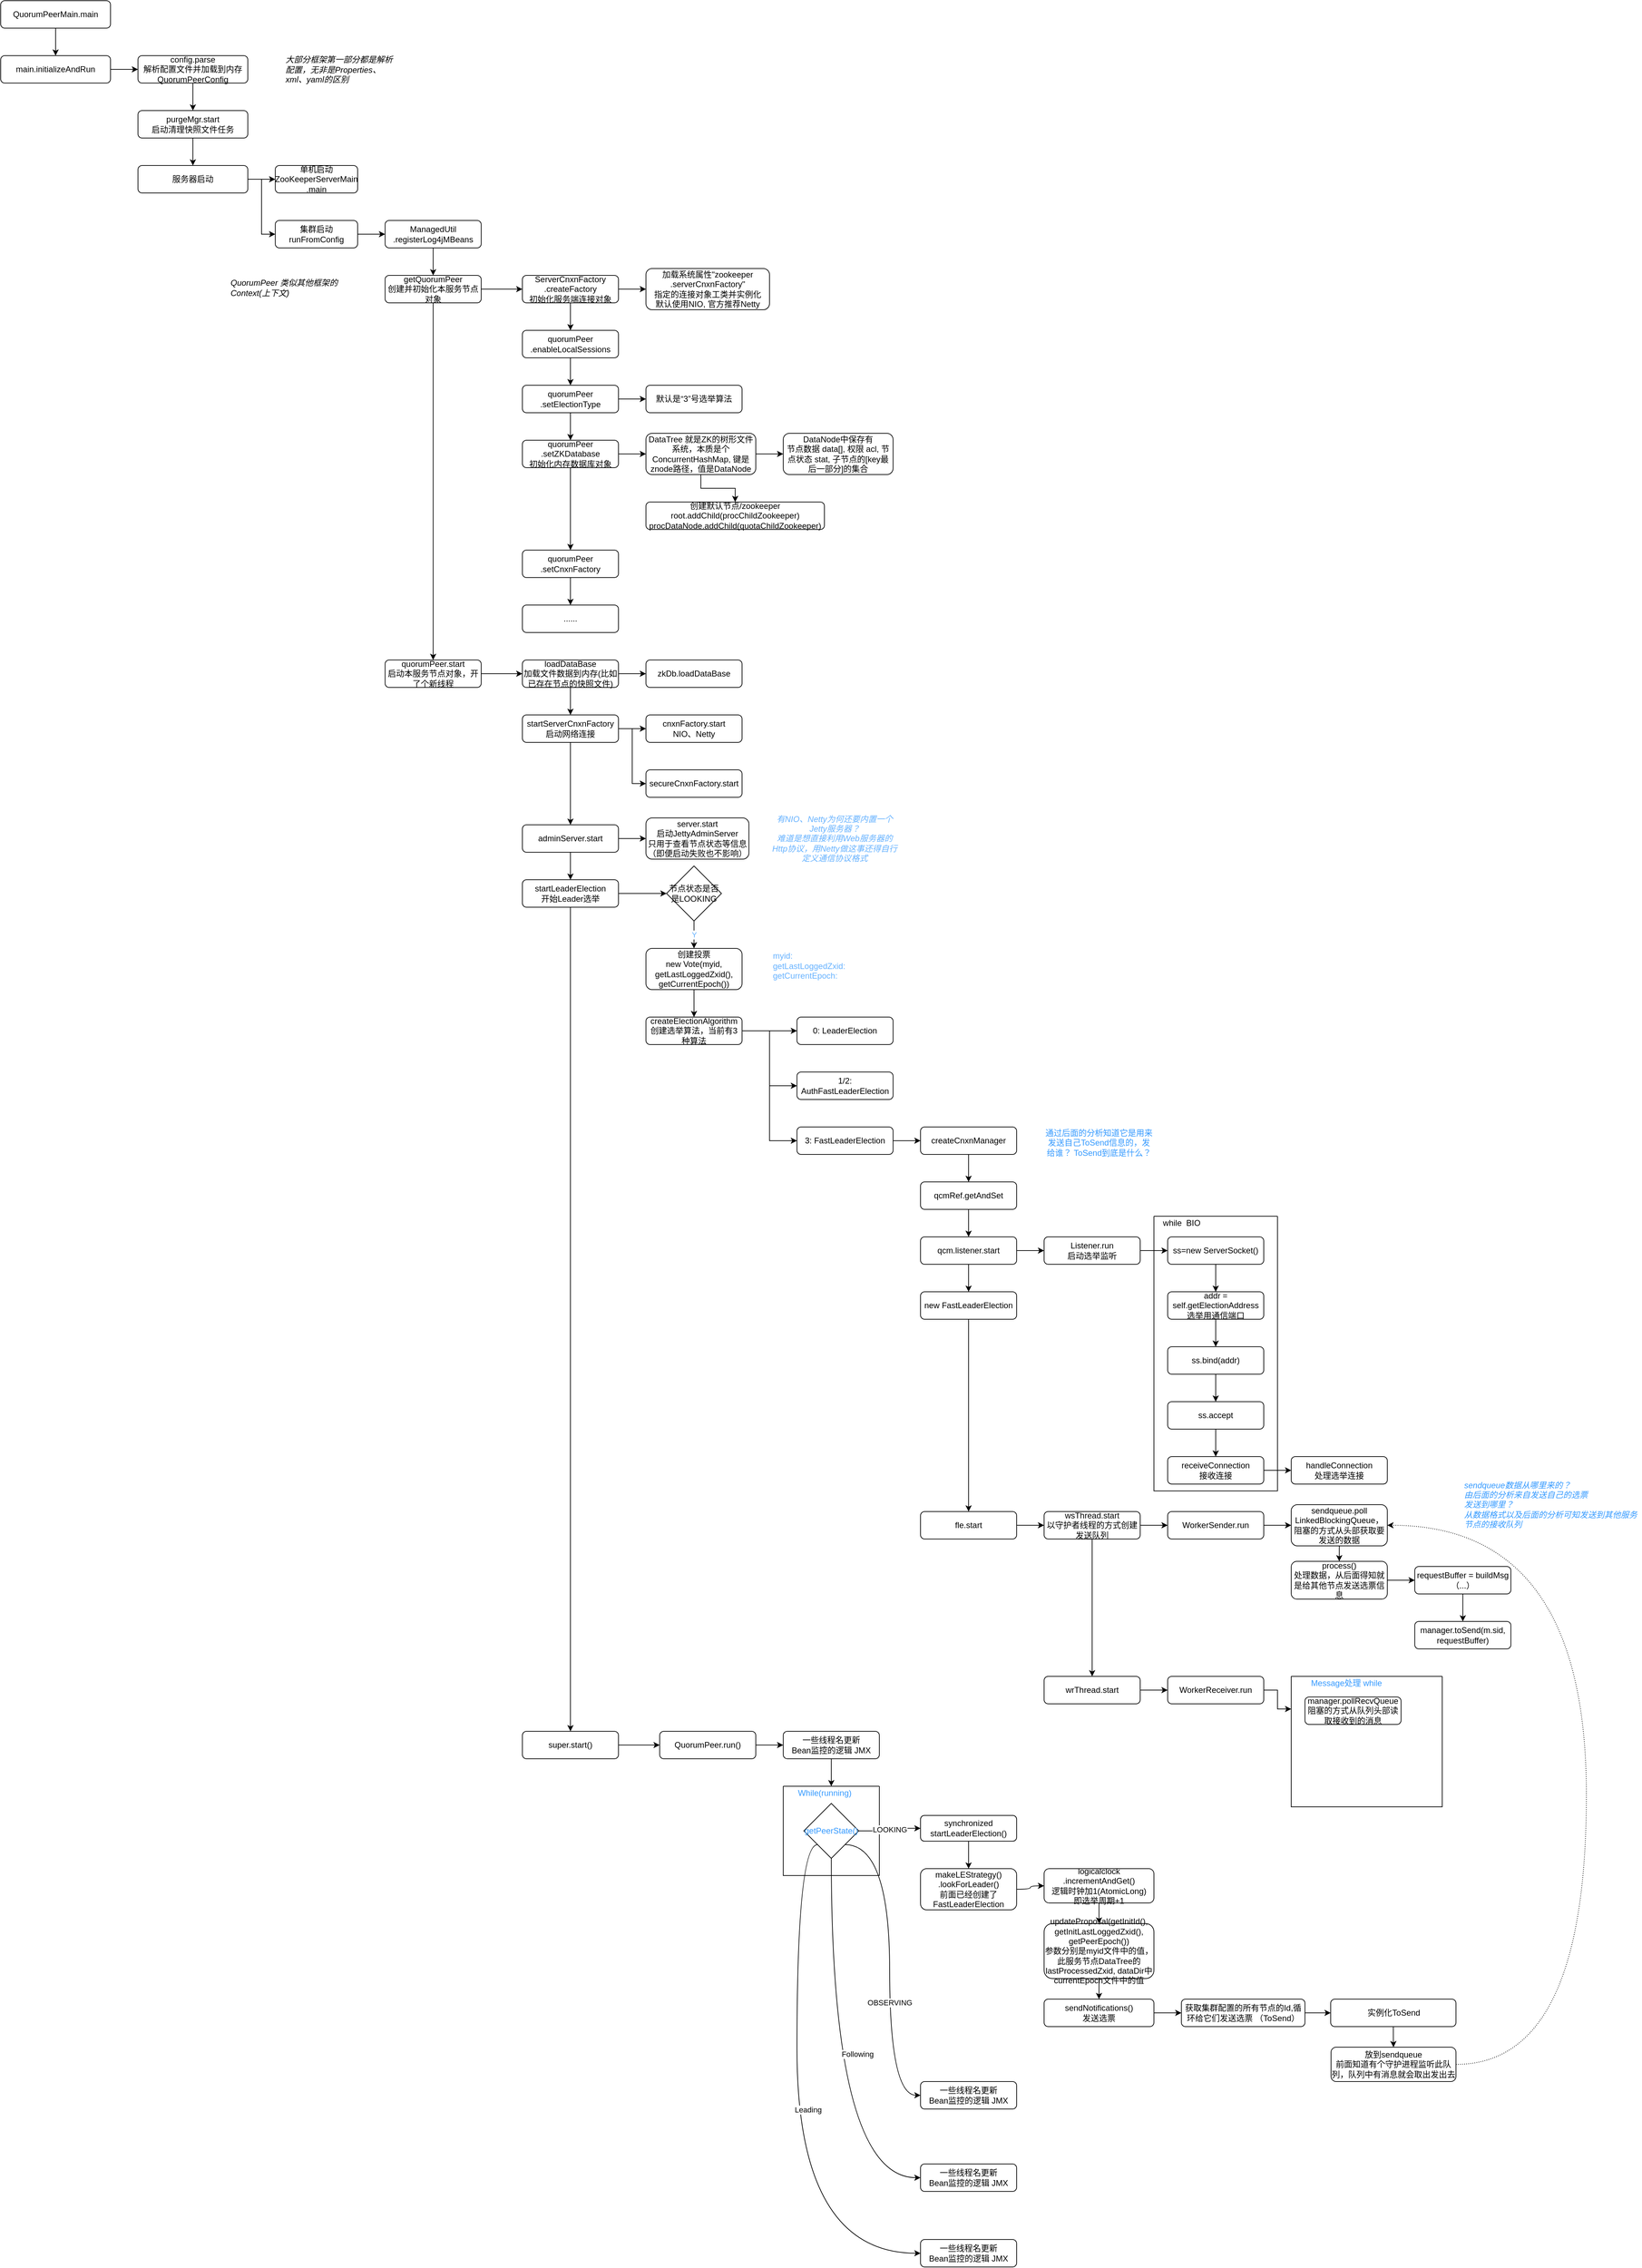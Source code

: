 <mxfile version="16.1.2" type="device"><diagram id="C5RBs43oDa-KdzZeNtuy" name="Page-1"><mxGraphModel dx="1338" dy="689" grid="1" gridSize="10" guides="1" tooltips="1" connect="1" arrows="1" fold="1" page="1" pageScale="1" pageWidth="827" pageHeight="1169" math="0" shadow="0"><root><mxCell id="WIyWlLk6GJQsqaUBKTNV-0"/><mxCell id="WIyWlLk6GJQsqaUBKTNV-1" parent="WIyWlLk6GJQsqaUBKTNV-0"/><mxCell id="BSU3bAykPnW8E_aXt9Vp-1" value="" style="edgeStyle=orthogonalEdgeStyle;rounded=0;orthogonalLoop=1;jettySize=auto;html=1;" parent="WIyWlLk6GJQsqaUBKTNV-1" source="WIyWlLk6GJQsqaUBKTNV-3" target="BSU3bAykPnW8E_aXt9Vp-0" edge="1"><mxGeometry relative="1" as="geometry"/></mxCell><mxCell id="WIyWlLk6GJQsqaUBKTNV-3" value="QuorumPeerMain.main" style="rounded=1;whiteSpace=wrap;html=1;fontSize=12;glass=0;strokeWidth=1;shadow=0;" parent="WIyWlLk6GJQsqaUBKTNV-1" vertex="1"><mxGeometry x="40" y="40" width="160" height="40" as="geometry"/></mxCell><mxCell id="BSU3bAykPnW8E_aXt9Vp-3" value="" style="edgeStyle=orthogonalEdgeStyle;rounded=0;orthogonalLoop=1;jettySize=auto;html=1;" parent="WIyWlLk6GJQsqaUBKTNV-1" source="BSU3bAykPnW8E_aXt9Vp-0" target="BSU3bAykPnW8E_aXt9Vp-2" edge="1"><mxGeometry relative="1" as="geometry"/></mxCell><mxCell id="BSU3bAykPnW8E_aXt9Vp-0" value="main.initializeAndRun" style="rounded=1;whiteSpace=wrap;html=1;fontSize=12;glass=0;strokeWidth=1;shadow=0;" parent="WIyWlLk6GJQsqaUBKTNV-1" vertex="1"><mxGeometry x="40" y="120" width="160" height="40" as="geometry"/></mxCell><mxCell id="BSU3bAykPnW8E_aXt9Vp-10" value="" style="edgeStyle=orthogonalEdgeStyle;rounded=0;orthogonalLoop=1;jettySize=auto;html=1;" parent="WIyWlLk6GJQsqaUBKTNV-1" source="BSU3bAykPnW8E_aXt9Vp-2" target="BSU3bAykPnW8E_aXt9Vp-9" edge="1"><mxGeometry relative="1" as="geometry"/></mxCell><mxCell id="BSU3bAykPnW8E_aXt9Vp-2" value="config.parse&lt;br&gt;解析配置文件并加载到内存&lt;br&gt;QuorumPeerConfig" style="rounded=1;whiteSpace=wrap;html=1;fontSize=12;glass=0;strokeWidth=1;shadow=0;" parent="WIyWlLk6GJQsqaUBKTNV-1" vertex="1"><mxGeometry x="240" y="120" width="160" height="40" as="geometry"/></mxCell><mxCell id="BSU3bAykPnW8E_aXt9Vp-5" value="&lt;i&gt;&lt;br&gt;大部分框架第一部分都是解析配置，无非是Properties、xml、yaml的区别&lt;/i&gt;" style="text;html=1;strokeColor=none;fillColor=none;spacing=5;spacingTop=-20;whiteSpace=wrap;overflow=hidden;rounded=0;" parent="WIyWlLk6GJQsqaUBKTNV-1" vertex="1"><mxGeometry x="450" y="115" width="171" height="50" as="geometry"/></mxCell><mxCell id="BSU3bAykPnW8E_aXt9Vp-12" value="" style="edgeStyle=orthogonalEdgeStyle;rounded=0;orthogonalLoop=1;jettySize=auto;html=1;" parent="WIyWlLk6GJQsqaUBKTNV-1" source="BSU3bAykPnW8E_aXt9Vp-9" target="BSU3bAykPnW8E_aXt9Vp-11" edge="1"><mxGeometry relative="1" as="geometry"/></mxCell><mxCell id="BSU3bAykPnW8E_aXt9Vp-9" value="purgeMgr.start&lt;br&gt;启动清理快照文件任务" style="rounded=1;whiteSpace=wrap;html=1;fontSize=12;glass=0;strokeWidth=1;shadow=0;" parent="WIyWlLk6GJQsqaUBKTNV-1" vertex="1"><mxGeometry x="240" y="200" width="160" height="40" as="geometry"/></mxCell><mxCell id="BSU3bAykPnW8E_aXt9Vp-16" style="edgeStyle=orthogonalEdgeStyle;rounded=0;orthogonalLoop=1;jettySize=auto;html=1;exitX=1;exitY=0.5;exitDx=0;exitDy=0;entryX=0;entryY=0.5;entryDx=0;entryDy=0;" parent="WIyWlLk6GJQsqaUBKTNV-1" source="BSU3bAykPnW8E_aXt9Vp-11" target="BSU3bAykPnW8E_aXt9Vp-15" edge="1"><mxGeometry relative="1" as="geometry"/></mxCell><mxCell id="BSU3bAykPnW8E_aXt9Vp-17" style="edgeStyle=orthogonalEdgeStyle;rounded=0;orthogonalLoop=1;jettySize=auto;html=1;exitX=1;exitY=0.5;exitDx=0;exitDy=0;entryX=0;entryY=0.5;entryDx=0;entryDy=0;" parent="WIyWlLk6GJQsqaUBKTNV-1" source="BSU3bAykPnW8E_aXt9Vp-11" target="BSU3bAykPnW8E_aXt9Vp-13" edge="1"><mxGeometry relative="1" as="geometry"/></mxCell><mxCell id="BSU3bAykPnW8E_aXt9Vp-11" value="服务器启动" style="rounded=1;whiteSpace=wrap;html=1;fontSize=12;glass=0;strokeWidth=1;shadow=0;" parent="WIyWlLk6GJQsqaUBKTNV-1" vertex="1"><mxGeometry x="240" y="280" width="160" height="40" as="geometry"/></mxCell><mxCell id="BSU3bAykPnW8E_aXt9Vp-19" value="" style="edgeStyle=orthogonalEdgeStyle;rounded=0;orthogonalLoop=1;jettySize=auto;html=1;" parent="WIyWlLk6GJQsqaUBKTNV-1" source="BSU3bAykPnW8E_aXt9Vp-13" target="BSU3bAykPnW8E_aXt9Vp-18" edge="1"><mxGeometry relative="1" as="geometry"/></mxCell><mxCell id="BSU3bAykPnW8E_aXt9Vp-13" value="集群启动&lt;br&gt;runFromConfig" style="rounded=1;whiteSpace=wrap;html=1;fontSize=12;glass=0;strokeWidth=1;shadow=0;" parent="WIyWlLk6GJQsqaUBKTNV-1" vertex="1"><mxGeometry x="440" y="360" width="120" height="40" as="geometry"/></mxCell><mxCell id="BSU3bAykPnW8E_aXt9Vp-15" value="单机启动&lt;br&gt;ZooKeeperServerMain&lt;br&gt;.main" style="rounded=1;whiteSpace=wrap;html=1;fontSize=12;glass=0;strokeWidth=1;shadow=0;" parent="WIyWlLk6GJQsqaUBKTNV-1" vertex="1"><mxGeometry x="440" y="280" width="120" height="40" as="geometry"/></mxCell><mxCell id="BSU3bAykPnW8E_aXt9Vp-28" value="" style="edgeStyle=orthogonalEdgeStyle;rounded=0;orthogonalLoop=1;jettySize=auto;html=1;" parent="WIyWlLk6GJQsqaUBKTNV-1" source="BSU3bAykPnW8E_aXt9Vp-18" target="BSU3bAykPnW8E_aXt9Vp-27" edge="1"><mxGeometry relative="1" as="geometry"/></mxCell><mxCell id="BSU3bAykPnW8E_aXt9Vp-18" value="&lt;div&gt;ManagedUtil&lt;/div&gt;&lt;div&gt;.registerLog4jMBeans&lt;/div&gt;" style="rounded=1;whiteSpace=wrap;html=1;fontSize=12;glass=0;strokeWidth=1;shadow=0;" parent="WIyWlLk6GJQsqaUBKTNV-1" vertex="1"><mxGeometry x="600" y="360" width="140" height="40" as="geometry"/></mxCell><mxCell id="BSU3bAykPnW8E_aXt9Vp-23" value="" style="edgeStyle=orthogonalEdgeStyle;rounded=0;orthogonalLoop=1;jettySize=auto;html=1;" parent="WIyWlLk6GJQsqaUBKTNV-1" source="BSU3bAykPnW8E_aXt9Vp-20" target="BSU3bAykPnW8E_aXt9Vp-22" edge="1"><mxGeometry relative="1" as="geometry"/></mxCell><mxCell id="BSU3bAykPnW8E_aXt9Vp-37" value="" style="edgeStyle=orthogonalEdgeStyle;rounded=0;orthogonalLoop=1;jettySize=auto;html=1;" parent="WIyWlLk6GJQsqaUBKTNV-1" source="BSU3bAykPnW8E_aXt9Vp-20" target="BSU3bAykPnW8E_aXt9Vp-36" edge="1"><mxGeometry relative="1" as="geometry"/></mxCell><mxCell id="BSU3bAykPnW8E_aXt9Vp-20" value="ServerCnxnFactory&lt;br&gt;.createFactory&lt;br&gt;初始化服务端连接对象" style="rounded=1;whiteSpace=wrap;html=1;fontSize=12;glass=0;strokeWidth=1;shadow=0;" parent="WIyWlLk6GJQsqaUBKTNV-1" vertex="1"><mxGeometry x="800" y="440" width="140" height="40" as="geometry"/></mxCell><mxCell id="BSU3bAykPnW8E_aXt9Vp-22" value="加载系统属性&quot;zookeeper&lt;br&gt;.serverCnxnFactory&quot;&lt;br&gt;指定的连接对象工类并实例化&lt;br&gt;默认使用NIO, 官方推荐Netty" style="rounded=1;whiteSpace=wrap;html=1;fontSize=12;glass=0;strokeWidth=1;shadow=0;" parent="WIyWlLk6GJQsqaUBKTNV-1" vertex="1"><mxGeometry x="980" y="430" width="180" height="60" as="geometry"/></mxCell><mxCell id="BSU3bAykPnW8E_aXt9Vp-30" value="" style="edgeStyle=orthogonalEdgeStyle;rounded=0;orthogonalLoop=1;jettySize=auto;html=1;" parent="WIyWlLk6GJQsqaUBKTNV-1" source="BSU3bAykPnW8E_aXt9Vp-27" target="BSU3bAykPnW8E_aXt9Vp-29" edge="1"><mxGeometry relative="1" as="geometry"/></mxCell><mxCell id="BSU3bAykPnW8E_aXt9Vp-31" style="edgeStyle=orthogonalEdgeStyle;rounded=0;orthogonalLoop=1;jettySize=auto;html=1;exitX=1;exitY=0.5;exitDx=0;exitDy=0;entryX=0;entryY=0.5;entryDx=0;entryDy=0;" parent="WIyWlLk6GJQsqaUBKTNV-1" source="BSU3bAykPnW8E_aXt9Vp-27" target="BSU3bAykPnW8E_aXt9Vp-20" edge="1"><mxGeometry relative="1" as="geometry"/></mxCell><mxCell id="BSU3bAykPnW8E_aXt9Vp-27" value="&lt;div&gt;getQuorumPeer&lt;br&gt;创建并初始化本服务节点对象&lt;/div&gt;" style="rounded=1;whiteSpace=wrap;html=1;fontSize=12;glass=0;strokeWidth=1;shadow=0;" parent="WIyWlLk6GJQsqaUBKTNV-1" vertex="1"><mxGeometry x="600" y="440" width="140" height="40" as="geometry"/></mxCell><mxCell id="BSU3bAykPnW8E_aXt9Vp-56" value="" style="edgeStyle=orthogonalEdgeStyle;rounded=0;orthogonalLoop=1;jettySize=auto;html=1;" parent="WIyWlLk6GJQsqaUBKTNV-1" source="BSU3bAykPnW8E_aXt9Vp-29" target="BSU3bAykPnW8E_aXt9Vp-55" edge="1"><mxGeometry relative="1" as="geometry"/></mxCell><mxCell id="BSU3bAykPnW8E_aXt9Vp-29" value="&lt;div&gt;quorumPeer.start&lt;br&gt;启动本服务节点对象，开了个新线程&lt;/div&gt;" style="rounded=1;whiteSpace=wrap;html=1;fontSize=12;glass=0;strokeWidth=1;shadow=0;" parent="WIyWlLk6GJQsqaUBKTNV-1" vertex="1"><mxGeometry x="600" y="1000" width="140" height="40" as="geometry"/></mxCell><mxCell id="BSU3bAykPnW8E_aXt9Vp-39" value="" style="edgeStyle=orthogonalEdgeStyle;rounded=0;orthogonalLoop=1;jettySize=auto;html=1;" parent="WIyWlLk6GJQsqaUBKTNV-1" source="BSU3bAykPnW8E_aXt9Vp-36" target="BSU3bAykPnW8E_aXt9Vp-38" edge="1"><mxGeometry relative="1" as="geometry"/></mxCell><mxCell id="BSU3bAykPnW8E_aXt9Vp-36" value="quorumPeer&lt;br&gt;.enableLocalSessions" style="rounded=1;whiteSpace=wrap;html=1;fontSize=12;glass=0;strokeWidth=1;shadow=0;" parent="WIyWlLk6GJQsqaUBKTNV-1" vertex="1"><mxGeometry x="800" y="520" width="140" height="40" as="geometry"/></mxCell><mxCell id="BSU3bAykPnW8E_aXt9Vp-41" value="" style="edgeStyle=orthogonalEdgeStyle;rounded=0;orthogonalLoop=1;jettySize=auto;html=1;" parent="WIyWlLk6GJQsqaUBKTNV-1" source="BSU3bAykPnW8E_aXt9Vp-38" target="BSU3bAykPnW8E_aXt9Vp-40" edge="1"><mxGeometry relative="1" as="geometry"/></mxCell><mxCell id="BSU3bAykPnW8E_aXt9Vp-48" value="" style="edgeStyle=orthogonalEdgeStyle;rounded=0;orthogonalLoop=1;jettySize=auto;html=1;" parent="WIyWlLk6GJQsqaUBKTNV-1" source="BSU3bAykPnW8E_aXt9Vp-38" target="BSU3bAykPnW8E_aXt9Vp-47" edge="1"><mxGeometry relative="1" as="geometry"/></mxCell><mxCell id="BSU3bAykPnW8E_aXt9Vp-38" value="quorumPeer&lt;br&gt;.setElectionType" style="rounded=1;whiteSpace=wrap;html=1;fontSize=12;glass=0;strokeWidth=1;shadow=0;" parent="WIyWlLk6GJQsqaUBKTNV-1" vertex="1"><mxGeometry x="800" y="600" width="140" height="40" as="geometry"/></mxCell><mxCell id="BSU3bAykPnW8E_aXt9Vp-43" value="" style="edgeStyle=orthogonalEdgeStyle;rounded=0;orthogonalLoop=1;jettySize=auto;html=1;" parent="WIyWlLk6GJQsqaUBKTNV-1" source="BSU3bAykPnW8E_aXt9Vp-40" target="BSU3bAykPnW8E_aXt9Vp-42" edge="1"><mxGeometry relative="1" as="geometry"/></mxCell><mxCell id="BSU3bAykPnW8E_aXt9Vp-50" value="" style="edgeStyle=orthogonalEdgeStyle;rounded=0;orthogonalLoop=1;jettySize=auto;html=1;" parent="WIyWlLk6GJQsqaUBKTNV-1" source="BSU3bAykPnW8E_aXt9Vp-40" target="BSU3bAykPnW8E_aXt9Vp-49" edge="1"><mxGeometry relative="1" as="geometry"/></mxCell><mxCell id="BSU3bAykPnW8E_aXt9Vp-40" value="quorumPeer&lt;br&gt;.setZKDatabase&lt;br&gt;初始化内存数据库对象" style="rounded=1;whiteSpace=wrap;html=1;fontSize=12;glass=0;strokeWidth=1;shadow=0;" parent="WIyWlLk6GJQsqaUBKTNV-1" vertex="1"><mxGeometry x="800" y="680" width="140" height="40" as="geometry"/></mxCell><mxCell id="BSU3bAykPnW8E_aXt9Vp-45" value="" style="edgeStyle=orthogonalEdgeStyle;rounded=0;orthogonalLoop=1;jettySize=auto;html=1;" parent="WIyWlLk6GJQsqaUBKTNV-1" source="BSU3bAykPnW8E_aXt9Vp-42" target="BSU3bAykPnW8E_aXt9Vp-44" edge="1"><mxGeometry relative="1" as="geometry"/></mxCell><mxCell id="BSU3bAykPnW8E_aXt9Vp-42" value="quorumPeer&lt;br&gt;.setCnxnFactory" style="rounded=1;whiteSpace=wrap;html=1;fontSize=12;glass=0;strokeWidth=1;shadow=0;" parent="WIyWlLk6GJQsqaUBKTNV-1" vertex="1"><mxGeometry x="800" y="840" width="140" height="40" as="geometry"/></mxCell><mxCell id="BSU3bAykPnW8E_aXt9Vp-44" value="......" style="rounded=1;whiteSpace=wrap;html=1;fontSize=12;glass=0;strokeWidth=1;shadow=0;" parent="WIyWlLk6GJQsqaUBKTNV-1" vertex="1"><mxGeometry x="800" y="920" width="140" height="40" as="geometry"/></mxCell><mxCell id="BSU3bAykPnW8E_aXt9Vp-46" value="&lt;br&gt;QuorumPeer 类似其他框架的Context(上下文)" style="text;html=1;strokeColor=none;fillColor=none;spacing=5;spacingTop=-20;whiteSpace=wrap;overflow=hidden;rounded=0;fontStyle=2" parent="WIyWlLk6GJQsqaUBKTNV-1" vertex="1"><mxGeometry x="370" y="440" width="190" height="40" as="geometry"/></mxCell><mxCell id="BSU3bAykPnW8E_aXt9Vp-47" value="默认是“3”号选举算法" style="rounded=1;whiteSpace=wrap;html=1;fontSize=12;glass=0;strokeWidth=1;shadow=0;" parent="WIyWlLk6GJQsqaUBKTNV-1" vertex="1"><mxGeometry x="980" y="600" width="140" height="40" as="geometry"/></mxCell><mxCell id="BSU3bAykPnW8E_aXt9Vp-52" value="" style="edgeStyle=orthogonalEdgeStyle;rounded=0;orthogonalLoop=1;jettySize=auto;html=1;" parent="WIyWlLk6GJQsqaUBKTNV-1" source="BSU3bAykPnW8E_aXt9Vp-49" target="BSU3bAykPnW8E_aXt9Vp-51" edge="1"><mxGeometry relative="1" as="geometry"/></mxCell><mxCell id="BSU3bAykPnW8E_aXt9Vp-54" value="" style="edgeStyle=orthogonalEdgeStyle;rounded=0;orthogonalLoop=1;jettySize=auto;html=1;" parent="WIyWlLk6GJQsqaUBKTNV-1" source="BSU3bAykPnW8E_aXt9Vp-49" target="BSU3bAykPnW8E_aXt9Vp-53" edge="1"><mxGeometry relative="1" as="geometry"/></mxCell><mxCell id="BSU3bAykPnW8E_aXt9Vp-49" value="DataTree 就是ZK的树形文件系统，本质是个ConcurrentHashMap, 键是znode路径，值是DataNode" style="rounded=1;whiteSpace=wrap;html=1;fontSize=12;glass=0;strokeWidth=1;shadow=0;" parent="WIyWlLk6GJQsqaUBKTNV-1" vertex="1"><mxGeometry x="980" y="670" width="160" height="60" as="geometry"/></mxCell><mxCell id="BSU3bAykPnW8E_aXt9Vp-51" value="DataNode中保存有&lt;br&gt;节点数据 data[], 权限 acl, 节点状态 stat, 子节点的[key最后一部分]的集合" style="rounded=1;whiteSpace=wrap;html=1;fontSize=12;glass=0;strokeWidth=1;shadow=0;" parent="WIyWlLk6GJQsqaUBKTNV-1" vertex="1"><mxGeometry x="1180" y="670" width="160" height="60" as="geometry"/></mxCell><mxCell id="BSU3bAykPnW8E_aXt9Vp-53" value="创建默认节点/zookeeper&lt;br&gt;root.addChild(procChildZookeeper)&lt;br&gt;procDataNode.addChild(quotaChildZookeeper)" style="rounded=1;whiteSpace=wrap;html=1;fontSize=12;glass=0;strokeWidth=1;shadow=0;" parent="WIyWlLk6GJQsqaUBKTNV-1" vertex="1"><mxGeometry x="980" y="770" width="260" height="40" as="geometry"/></mxCell><mxCell id="YIWyQ19DhlUWftdmf9vn-1" value="" style="edgeStyle=orthogonalEdgeStyle;rounded=0;orthogonalLoop=1;jettySize=auto;html=1;" parent="WIyWlLk6GJQsqaUBKTNV-1" source="BSU3bAykPnW8E_aXt9Vp-55" target="YIWyQ19DhlUWftdmf9vn-0" edge="1"><mxGeometry relative="1" as="geometry"/></mxCell><mxCell id="YIWyQ19DhlUWftdmf9vn-3" value="" style="edgeStyle=orthogonalEdgeStyle;rounded=0;orthogonalLoop=1;jettySize=auto;html=1;" parent="WIyWlLk6GJQsqaUBKTNV-1" source="BSU3bAykPnW8E_aXt9Vp-55" target="YIWyQ19DhlUWftdmf9vn-2" edge="1"><mxGeometry relative="1" as="geometry"/></mxCell><mxCell id="BSU3bAykPnW8E_aXt9Vp-55" value="loadDataBase&lt;br&gt;加载文件数据到内存(比如已存在节点的快照文件)" style="rounded=1;whiteSpace=wrap;html=1;fontSize=12;glass=0;strokeWidth=1;shadow=0;" parent="WIyWlLk6GJQsqaUBKTNV-1" vertex="1"><mxGeometry x="800" y="1000" width="140" height="40" as="geometry"/></mxCell><mxCell id="YIWyQ19DhlUWftdmf9vn-0" value="zkDb.loadDataBase" style="rounded=1;whiteSpace=wrap;html=1;fontSize=12;glass=0;strokeWidth=1;shadow=0;" parent="WIyWlLk6GJQsqaUBKTNV-1" vertex="1"><mxGeometry x="980" y="1000" width="140" height="40" as="geometry"/></mxCell><mxCell id="YIWyQ19DhlUWftdmf9vn-5" value="" style="edgeStyle=orthogonalEdgeStyle;rounded=0;orthogonalLoop=1;jettySize=auto;html=1;" parent="WIyWlLk6GJQsqaUBKTNV-1" source="YIWyQ19DhlUWftdmf9vn-2" target="YIWyQ19DhlUWftdmf9vn-4" edge="1"><mxGeometry relative="1" as="geometry"/></mxCell><mxCell id="YIWyQ19DhlUWftdmf9vn-8" style="edgeStyle=orthogonalEdgeStyle;rounded=0;orthogonalLoop=1;jettySize=auto;html=1;exitX=1;exitY=0.5;exitDx=0;exitDy=0;entryX=0;entryY=0.5;entryDx=0;entryDy=0;" parent="WIyWlLk6GJQsqaUBKTNV-1" source="YIWyQ19DhlUWftdmf9vn-2" target="YIWyQ19DhlUWftdmf9vn-6" edge="1"><mxGeometry relative="1" as="geometry"/></mxCell><mxCell id="YIWyQ19DhlUWftdmf9vn-10" value="" style="edgeStyle=orthogonalEdgeStyle;rounded=0;orthogonalLoop=1;jettySize=auto;html=1;" parent="WIyWlLk6GJQsqaUBKTNV-1" source="YIWyQ19DhlUWftdmf9vn-2" target="YIWyQ19DhlUWftdmf9vn-9" edge="1"><mxGeometry relative="1" as="geometry"/></mxCell><mxCell id="YIWyQ19DhlUWftdmf9vn-2" value="startServerCnxnFactory&lt;br&gt;启动网络连接" style="rounded=1;whiteSpace=wrap;html=1;fontSize=12;glass=0;strokeWidth=1;shadow=0;" parent="WIyWlLk6GJQsqaUBKTNV-1" vertex="1"><mxGeometry x="800" y="1080" width="140" height="40" as="geometry"/></mxCell><mxCell id="YIWyQ19DhlUWftdmf9vn-4" value="cnxnFactory.start&lt;br&gt;NIO、Netty" style="rounded=1;whiteSpace=wrap;html=1;fontSize=12;glass=0;strokeWidth=1;shadow=0;" parent="WIyWlLk6GJQsqaUBKTNV-1" vertex="1"><mxGeometry x="980" y="1080" width="140" height="40" as="geometry"/></mxCell><mxCell id="YIWyQ19DhlUWftdmf9vn-6" value="secureCnxnFactory.start" style="rounded=1;whiteSpace=wrap;html=1;fontSize=12;glass=0;strokeWidth=1;shadow=0;" parent="WIyWlLk6GJQsqaUBKTNV-1" vertex="1"><mxGeometry x="980" y="1160" width="140" height="40" as="geometry"/></mxCell><mxCell id="YIWyQ19DhlUWftdmf9vn-12" value="" style="edgeStyle=orthogonalEdgeStyle;rounded=0;orthogonalLoop=1;jettySize=auto;html=1;" parent="WIyWlLk6GJQsqaUBKTNV-1" source="YIWyQ19DhlUWftdmf9vn-9" target="YIWyQ19DhlUWftdmf9vn-11" edge="1"><mxGeometry relative="1" as="geometry"/></mxCell><mxCell id="YIWyQ19DhlUWftdmf9vn-15" value="" style="edgeStyle=orthogonalEdgeStyle;rounded=0;orthogonalLoop=1;jettySize=auto;html=1;fontColor=#66B2FF;" parent="WIyWlLk6GJQsqaUBKTNV-1" source="YIWyQ19DhlUWftdmf9vn-9" target="YIWyQ19DhlUWftdmf9vn-14" edge="1"><mxGeometry relative="1" as="geometry"/></mxCell><mxCell id="YIWyQ19DhlUWftdmf9vn-9" value="adminServer.start" style="rounded=1;whiteSpace=wrap;html=1;fontSize=12;glass=0;strokeWidth=1;shadow=0;" parent="WIyWlLk6GJQsqaUBKTNV-1" vertex="1"><mxGeometry x="800" y="1240" width="140" height="40" as="geometry"/></mxCell><mxCell id="YIWyQ19DhlUWftdmf9vn-11" value="server.start&lt;br&gt;启动JettyAdminServer&lt;br&gt;只用于查看节点状态等信息（即便启动失败也不影响）" style="rounded=1;whiteSpace=wrap;html=1;fontSize=12;glass=0;strokeWidth=1;shadow=0;" parent="WIyWlLk6GJQsqaUBKTNV-1" vertex="1"><mxGeometry x="980" y="1230" width="150" height="60" as="geometry"/></mxCell><mxCell id="YIWyQ19DhlUWftdmf9vn-13" value="&lt;i&gt;有NIO、Netty为何还要内置一个Jetty服务器？&lt;br&gt;难道是想直接利用Web服务器的Http协议，用Netty做这事还得自行定义通信协议格式&lt;br&gt;&lt;/i&gt;" style="text;html=1;strokeColor=none;fillColor=none;align=center;verticalAlign=middle;whiteSpace=wrap;rounded=0;fontColor=#66B2FF;" parent="WIyWlLk6GJQsqaUBKTNV-1" vertex="1"><mxGeometry x="1160" y="1225" width="190" height="70" as="geometry"/></mxCell><mxCell id="YIWyQ19DhlUWftdmf9vn-17" value="" style="edgeStyle=orthogonalEdgeStyle;rounded=0;orthogonalLoop=1;jettySize=auto;html=1;fontColor=#66B2FF;" parent="WIyWlLk6GJQsqaUBKTNV-1" source="YIWyQ19DhlUWftdmf9vn-14" target="YIWyQ19DhlUWftdmf9vn-18" edge="1"><mxGeometry relative="1" as="geometry"><mxPoint x="980" y="1340" as="targetPoint"/></mxGeometry></mxCell><mxCell id="4jaQo0_5DHG05ctAzZ6u-70" value="" style="edgeStyle=orthogonalEdgeStyle;rounded=0;orthogonalLoop=1;jettySize=auto;html=1;fontColor=#3399FF;" parent="WIyWlLk6GJQsqaUBKTNV-1" source="YIWyQ19DhlUWftdmf9vn-14" target="4jaQo0_5DHG05ctAzZ6u-69" edge="1"><mxGeometry relative="1" as="geometry"/></mxCell><mxCell id="YIWyQ19DhlUWftdmf9vn-14" value="startLeaderElection&lt;br&gt;开始Leader选举" style="rounded=1;whiteSpace=wrap;html=1;fontSize=12;glass=0;strokeWidth=1;shadow=0;" parent="WIyWlLk6GJQsqaUBKTNV-1" vertex="1"><mxGeometry x="800" y="1320" width="140" height="40" as="geometry"/></mxCell><mxCell id="YIWyQ19DhlUWftdmf9vn-22" value="Y" style="edgeStyle=orthogonalEdgeStyle;rounded=0;orthogonalLoop=1;jettySize=auto;html=1;exitX=0.5;exitY=1;exitDx=0;exitDy=0;entryX=0.5;entryY=0;entryDx=0;entryDy=0;fontColor=#66B2FF;" parent="WIyWlLk6GJQsqaUBKTNV-1" source="YIWyQ19DhlUWftdmf9vn-18" target="YIWyQ19DhlUWftdmf9vn-21" edge="1"><mxGeometry relative="1" as="geometry"/></mxCell><mxCell id="YIWyQ19DhlUWftdmf9vn-18" value="&lt;span style=&quot;color: rgb(0 , 0 , 0)&quot;&gt;节点状态是否是LOOKING&lt;/span&gt;" style="rhombus;whiteSpace=wrap;html=1;fontColor=#66B2FF;" parent="WIyWlLk6GJQsqaUBKTNV-1" vertex="1"><mxGeometry x="1010" y="1300" width="80" height="80" as="geometry"/></mxCell><mxCell id="4jaQo0_5DHG05ctAzZ6u-1" value="" style="edgeStyle=orthogonalEdgeStyle;rounded=0;orthogonalLoop=1;jettySize=auto;html=1;" parent="WIyWlLk6GJQsqaUBKTNV-1" source="YIWyQ19DhlUWftdmf9vn-21" target="4jaQo0_5DHG05ctAzZ6u-0" edge="1"><mxGeometry relative="1" as="geometry"/></mxCell><mxCell id="YIWyQ19DhlUWftdmf9vn-21" value="创建投票&lt;br&gt;new Vote(myid, getLastLoggedZxid(), getCurrentEpoch())" style="rounded=1;whiteSpace=wrap;html=1;fontSize=12;glass=0;strokeWidth=1;shadow=0;" parent="WIyWlLk6GJQsqaUBKTNV-1" vertex="1"><mxGeometry x="980" y="1420" width="140" height="60" as="geometry"/></mxCell><mxCell id="YIWyQ19DhlUWftdmf9vn-23" value="&lt;br&gt;myid:&lt;br&gt;getLastLoggedZxid:&lt;br&gt;getCurrentEpoch:" style="text;html=1;strokeColor=none;fillColor=none;spacing=5;spacingTop=-20;whiteSpace=wrap;overflow=hidden;rounded=0;fontColor=#66B2FF;" parent="WIyWlLk6GJQsqaUBKTNV-1" vertex="1"><mxGeometry x="1160" y="1420" width="190" height="80" as="geometry"/></mxCell><mxCell id="4jaQo0_5DHG05ctAzZ6u-3" value="" style="edgeStyle=orthogonalEdgeStyle;rounded=0;orthogonalLoop=1;jettySize=auto;html=1;" parent="WIyWlLk6GJQsqaUBKTNV-1" source="4jaQo0_5DHG05ctAzZ6u-0" target="4jaQo0_5DHG05ctAzZ6u-2" edge="1"><mxGeometry relative="1" as="geometry"/></mxCell><mxCell id="4jaQo0_5DHG05ctAzZ6u-9" style="edgeStyle=orthogonalEdgeStyle;rounded=0;orthogonalLoop=1;jettySize=auto;html=1;exitX=1;exitY=0.5;exitDx=0;exitDy=0;entryX=0;entryY=0.5;entryDx=0;entryDy=0;" parent="WIyWlLk6GJQsqaUBKTNV-1" source="4jaQo0_5DHG05ctAzZ6u-0" target="4jaQo0_5DHG05ctAzZ6u-4" edge="1"><mxGeometry relative="1" as="geometry"/></mxCell><mxCell id="4jaQo0_5DHG05ctAzZ6u-10" style="edgeStyle=orthogonalEdgeStyle;rounded=0;orthogonalLoop=1;jettySize=auto;html=1;exitX=1;exitY=0.5;exitDx=0;exitDy=0;entryX=0;entryY=0.5;entryDx=0;entryDy=0;" parent="WIyWlLk6GJQsqaUBKTNV-1" source="4jaQo0_5DHG05ctAzZ6u-0" target="4jaQo0_5DHG05ctAzZ6u-6" edge="1"><mxGeometry relative="1" as="geometry"/></mxCell><mxCell id="4jaQo0_5DHG05ctAzZ6u-0" value="createElectionAlgorithm&lt;br&gt;创建选举算法，当前有3种算法" style="rounded=1;whiteSpace=wrap;html=1;fontSize=12;glass=0;strokeWidth=1;shadow=0;" parent="WIyWlLk6GJQsqaUBKTNV-1" vertex="1"><mxGeometry x="980" y="1520" width="140" height="40" as="geometry"/></mxCell><mxCell id="4jaQo0_5DHG05ctAzZ6u-2" value="0: LeaderElection" style="rounded=1;whiteSpace=wrap;html=1;fontSize=12;glass=0;strokeWidth=1;shadow=0;" parent="WIyWlLk6GJQsqaUBKTNV-1" vertex="1"><mxGeometry x="1200" y="1520" width="140" height="40" as="geometry"/></mxCell><mxCell id="4jaQo0_5DHG05ctAzZ6u-4" value="1/2: AuthFastLeaderElection" style="rounded=1;whiteSpace=wrap;html=1;fontSize=12;glass=0;strokeWidth=1;shadow=0;" parent="WIyWlLk6GJQsqaUBKTNV-1" vertex="1"><mxGeometry x="1200" y="1600" width="140" height="40" as="geometry"/></mxCell><mxCell id="4jaQo0_5DHG05ctAzZ6u-12" value="" style="edgeStyle=orthogonalEdgeStyle;rounded=0;orthogonalLoop=1;jettySize=auto;html=1;" parent="WIyWlLk6GJQsqaUBKTNV-1" source="4jaQo0_5DHG05ctAzZ6u-6" target="4jaQo0_5DHG05ctAzZ6u-11" edge="1"><mxGeometry relative="1" as="geometry"/></mxCell><mxCell id="4jaQo0_5DHG05ctAzZ6u-6" value="3: FastLeaderElection" style="rounded=1;whiteSpace=wrap;html=1;fontSize=12;glass=0;strokeWidth=1;shadow=0;" parent="WIyWlLk6GJQsqaUBKTNV-1" vertex="1"><mxGeometry x="1200" y="1680" width="140" height="40" as="geometry"/></mxCell><mxCell id="4jaQo0_5DHG05ctAzZ6u-14" value="" style="edgeStyle=orthogonalEdgeStyle;rounded=0;orthogonalLoop=1;jettySize=auto;html=1;" parent="WIyWlLk6GJQsqaUBKTNV-1" source="4jaQo0_5DHG05ctAzZ6u-11" target="4jaQo0_5DHG05ctAzZ6u-13" edge="1"><mxGeometry relative="1" as="geometry"/></mxCell><mxCell id="4jaQo0_5DHG05ctAzZ6u-11" value="createCnxnManager" style="rounded=1;whiteSpace=wrap;html=1;fontSize=12;glass=0;strokeWidth=1;shadow=0;" parent="WIyWlLk6GJQsqaUBKTNV-1" vertex="1"><mxGeometry x="1380" y="1680" width="140" height="40" as="geometry"/></mxCell><mxCell id="4jaQo0_5DHG05ctAzZ6u-16" value="" style="edgeStyle=orthogonalEdgeStyle;rounded=0;orthogonalLoop=1;jettySize=auto;html=1;" parent="WIyWlLk6GJQsqaUBKTNV-1" source="4jaQo0_5DHG05ctAzZ6u-13" target="4jaQo0_5DHG05ctAzZ6u-15" edge="1"><mxGeometry relative="1" as="geometry"/></mxCell><mxCell id="4jaQo0_5DHG05ctAzZ6u-13" value="qcmRef.getAndSet" style="rounded=1;whiteSpace=wrap;html=1;fontSize=12;glass=0;strokeWidth=1;shadow=0;" parent="WIyWlLk6GJQsqaUBKTNV-1" vertex="1"><mxGeometry x="1380" y="1760" width="140" height="40" as="geometry"/></mxCell><mxCell id="4jaQo0_5DHG05ctAzZ6u-18" value="" style="edgeStyle=orthogonalEdgeStyle;rounded=0;orthogonalLoop=1;jettySize=auto;html=1;" parent="WIyWlLk6GJQsqaUBKTNV-1" source="4jaQo0_5DHG05ctAzZ6u-15" target="4jaQo0_5DHG05ctAzZ6u-17" edge="1"><mxGeometry relative="1" as="geometry"/></mxCell><mxCell id="4jaQo0_5DHG05ctAzZ6u-28" value="" style="edgeStyle=orthogonalEdgeStyle;rounded=0;orthogonalLoop=1;jettySize=auto;html=1;" parent="WIyWlLk6GJQsqaUBKTNV-1" source="4jaQo0_5DHG05ctAzZ6u-15" target="4jaQo0_5DHG05ctAzZ6u-27" edge="1"><mxGeometry relative="1" as="geometry"/></mxCell><mxCell id="4jaQo0_5DHG05ctAzZ6u-15" value="qcm.listener.start" style="rounded=1;whiteSpace=wrap;html=1;fontSize=12;glass=0;strokeWidth=1;shadow=0;" parent="WIyWlLk6GJQsqaUBKTNV-1" vertex="1"><mxGeometry x="1380" y="1840" width="140" height="40" as="geometry"/></mxCell><mxCell id="4jaQo0_5DHG05ctAzZ6u-20" value="" style="edgeStyle=orthogonalEdgeStyle;rounded=0;orthogonalLoop=1;jettySize=auto;html=1;" parent="WIyWlLk6GJQsqaUBKTNV-1" source="4jaQo0_5DHG05ctAzZ6u-17" target="4jaQo0_5DHG05ctAzZ6u-19" edge="1"><mxGeometry relative="1" as="geometry"/></mxCell><mxCell id="4jaQo0_5DHG05ctAzZ6u-17" value="new FastLeaderElection" style="rounded=1;whiteSpace=wrap;html=1;fontSize=12;glass=0;strokeWidth=1;shadow=0;" parent="WIyWlLk6GJQsqaUBKTNV-1" vertex="1"><mxGeometry x="1380" y="1920" width="140" height="40" as="geometry"/></mxCell><mxCell id="4jaQo0_5DHG05ctAzZ6u-22" value="" style="edgeStyle=orthogonalEdgeStyle;rounded=0;orthogonalLoop=1;jettySize=auto;html=1;" parent="WIyWlLk6GJQsqaUBKTNV-1" source="4jaQo0_5DHG05ctAzZ6u-19" target="4jaQo0_5DHG05ctAzZ6u-21" edge="1"><mxGeometry relative="1" as="geometry"/></mxCell><mxCell id="4jaQo0_5DHG05ctAzZ6u-19" value="fle.start" style="rounded=1;whiteSpace=wrap;html=1;fontSize=12;glass=0;strokeWidth=1;shadow=0;" parent="WIyWlLk6GJQsqaUBKTNV-1" vertex="1"><mxGeometry x="1380" y="2240" width="140" height="40" as="geometry"/></mxCell><mxCell id="4jaQo0_5DHG05ctAzZ6u-24" value="" style="edgeStyle=orthogonalEdgeStyle;rounded=0;orthogonalLoop=1;jettySize=auto;html=1;" parent="WIyWlLk6GJQsqaUBKTNV-1" source="4jaQo0_5DHG05ctAzZ6u-21" target="4jaQo0_5DHG05ctAzZ6u-23" edge="1"><mxGeometry relative="1" as="geometry"/></mxCell><mxCell id="4jaQo0_5DHG05ctAzZ6u-26" value="" style="edgeStyle=orthogonalEdgeStyle;rounded=0;orthogonalLoop=1;jettySize=auto;html=1;" parent="WIyWlLk6GJQsqaUBKTNV-1" source="4jaQo0_5DHG05ctAzZ6u-21" target="4jaQo0_5DHG05ctAzZ6u-25" edge="1"><mxGeometry relative="1" as="geometry"/></mxCell><mxCell id="4jaQo0_5DHG05ctAzZ6u-21" value="wsThread.start&lt;br&gt;以守护者线程的方式创建&lt;br&gt;发送队列" style="rounded=1;whiteSpace=wrap;html=1;fontSize=12;glass=0;strokeWidth=1;shadow=0;" parent="WIyWlLk6GJQsqaUBKTNV-1" vertex="1"><mxGeometry x="1560" y="2240" width="140" height="40" as="geometry"/></mxCell><mxCell id="4jaQo0_5DHG05ctAzZ6u-56" value="" style="edgeStyle=orthogonalEdgeStyle;rounded=0;orthogonalLoop=1;jettySize=auto;html=1;fontColor=#3399FF;" parent="WIyWlLk6GJQsqaUBKTNV-1" source="4jaQo0_5DHG05ctAzZ6u-23" target="4jaQo0_5DHG05ctAzZ6u-55" edge="1"><mxGeometry relative="1" as="geometry"/></mxCell><mxCell id="4jaQo0_5DHG05ctAzZ6u-23" value="wrThread.start" style="rounded=1;whiteSpace=wrap;html=1;fontSize=12;glass=0;strokeWidth=1;shadow=0;" parent="WIyWlLk6GJQsqaUBKTNV-1" vertex="1"><mxGeometry x="1560" y="2480" width="140" height="40" as="geometry"/></mxCell><mxCell id="4jaQo0_5DHG05ctAzZ6u-46" value="" style="edgeStyle=orthogonalEdgeStyle;rounded=0;orthogonalLoop=1;jettySize=auto;html=1;" parent="WIyWlLk6GJQsqaUBKTNV-1" source="4jaQo0_5DHG05ctAzZ6u-25" target="4jaQo0_5DHG05ctAzZ6u-45" edge="1"><mxGeometry relative="1" as="geometry"/></mxCell><mxCell id="4jaQo0_5DHG05ctAzZ6u-25" value="WorkerSender.run" style="rounded=1;whiteSpace=wrap;html=1;fontSize=12;glass=0;strokeWidth=1;shadow=0;" parent="WIyWlLk6GJQsqaUBKTNV-1" vertex="1"><mxGeometry x="1740" y="2240" width="140" height="40" as="geometry"/></mxCell><mxCell id="4jaQo0_5DHG05ctAzZ6u-30" value="" style="edgeStyle=orthogonalEdgeStyle;rounded=0;orthogonalLoop=1;jettySize=auto;html=1;" parent="WIyWlLk6GJQsqaUBKTNV-1" source="4jaQo0_5DHG05ctAzZ6u-27" target="4jaQo0_5DHG05ctAzZ6u-29" edge="1"><mxGeometry relative="1" as="geometry"/></mxCell><mxCell id="4jaQo0_5DHG05ctAzZ6u-27" value="Listener.run&lt;br&gt;启动选举监听" style="rounded=1;whiteSpace=wrap;html=1;fontSize=12;glass=0;strokeWidth=1;shadow=0;" parent="WIyWlLk6GJQsqaUBKTNV-1" vertex="1"><mxGeometry x="1560" y="1840" width="140" height="40" as="geometry"/></mxCell><mxCell id="4jaQo0_5DHG05ctAzZ6u-32" value="" style="edgeStyle=orthogonalEdgeStyle;rounded=0;orthogonalLoop=1;jettySize=auto;html=1;" parent="WIyWlLk6GJQsqaUBKTNV-1" source="4jaQo0_5DHG05ctAzZ6u-29" target="4jaQo0_5DHG05ctAzZ6u-31" edge="1"><mxGeometry relative="1" as="geometry"/></mxCell><mxCell id="4jaQo0_5DHG05ctAzZ6u-29" value="ss=new ServerSocket()" style="rounded=1;whiteSpace=wrap;html=1;fontSize=12;glass=0;strokeWidth=1;shadow=0;" parent="WIyWlLk6GJQsqaUBKTNV-1" vertex="1"><mxGeometry x="1740" y="1840" width="140" height="40" as="geometry"/></mxCell><mxCell id="4jaQo0_5DHG05ctAzZ6u-34" value="" style="edgeStyle=orthogonalEdgeStyle;rounded=0;orthogonalLoop=1;jettySize=auto;html=1;" parent="WIyWlLk6GJQsqaUBKTNV-1" source="4jaQo0_5DHG05ctAzZ6u-31" target="4jaQo0_5DHG05ctAzZ6u-33" edge="1"><mxGeometry relative="1" as="geometry"/></mxCell><mxCell id="4jaQo0_5DHG05ctAzZ6u-31" value="addr = self.getElectionAddress&lt;br&gt;选举用通信端口" style="rounded=1;whiteSpace=wrap;html=1;fontSize=12;glass=0;strokeWidth=1;shadow=0;" parent="WIyWlLk6GJQsqaUBKTNV-1" vertex="1"><mxGeometry x="1740" y="1920" width="140" height="40" as="geometry"/></mxCell><mxCell id="4jaQo0_5DHG05ctAzZ6u-36" value="" style="edgeStyle=orthogonalEdgeStyle;rounded=0;orthogonalLoop=1;jettySize=auto;html=1;" parent="WIyWlLk6GJQsqaUBKTNV-1" source="4jaQo0_5DHG05ctAzZ6u-33" target="4jaQo0_5DHG05ctAzZ6u-35" edge="1"><mxGeometry relative="1" as="geometry"/></mxCell><mxCell id="4jaQo0_5DHG05ctAzZ6u-33" value="ss.bind(addr)" style="rounded=1;whiteSpace=wrap;html=1;fontSize=12;glass=0;strokeWidth=1;shadow=0;" parent="WIyWlLk6GJQsqaUBKTNV-1" vertex="1"><mxGeometry x="1740" y="2000" width="140" height="40" as="geometry"/></mxCell><mxCell id="4jaQo0_5DHG05ctAzZ6u-39" value="" style="edgeStyle=orthogonalEdgeStyle;rounded=0;orthogonalLoop=1;jettySize=auto;html=1;" parent="WIyWlLk6GJQsqaUBKTNV-1" source="4jaQo0_5DHG05ctAzZ6u-35" target="4jaQo0_5DHG05ctAzZ6u-38" edge="1"><mxGeometry relative="1" as="geometry"/></mxCell><mxCell id="4jaQo0_5DHG05ctAzZ6u-35" value="ss.accept" style="rounded=1;whiteSpace=wrap;html=1;fontSize=12;glass=0;strokeWidth=1;shadow=0;" parent="WIyWlLk6GJQsqaUBKTNV-1" vertex="1"><mxGeometry x="1740" y="2080" width="140" height="40" as="geometry"/></mxCell><mxCell id="4jaQo0_5DHG05ctAzZ6u-44" value="" style="edgeStyle=orthogonalEdgeStyle;rounded=0;orthogonalLoop=1;jettySize=auto;html=1;" parent="WIyWlLk6GJQsqaUBKTNV-1" source="4jaQo0_5DHG05ctAzZ6u-38" target="4jaQo0_5DHG05ctAzZ6u-43" edge="1"><mxGeometry relative="1" as="geometry"/></mxCell><mxCell id="4jaQo0_5DHG05ctAzZ6u-38" value="receiveConnection&lt;br&gt;接收连接" style="rounded=1;whiteSpace=wrap;html=1;fontSize=12;glass=0;strokeWidth=1;shadow=0;" parent="WIyWlLk6GJQsqaUBKTNV-1" vertex="1"><mxGeometry x="1740" y="2160" width="140" height="40" as="geometry"/></mxCell><mxCell id="4jaQo0_5DHG05ctAzZ6u-40" value="" style="swimlane;startSize=0;" parent="WIyWlLk6GJQsqaUBKTNV-1" vertex="1"><mxGeometry x="1720" y="1810" width="180" height="400" as="geometry"><mxRectangle x="1720" y="1810" width="50" height="40" as="alternateBounds"/></mxGeometry></mxCell><mxCell id="4jaQo0_5DHG05ctAzZ6u-42" value="while&amp;nbsp; BIO" style="text;html=1;align=center;verticalAlign=middle;resizable=0;points=[];autosize=1;strokeColor=none;fillColor=none;" parent="4jaQo0_5DHG05ctAzZ6u-40" vertex="1"><mxGeometry x="5" width="70" height="20" as="geometry"/></mxCell><mxCell id="4jaQo0_5DHG05ctAzZ6u-43" value="handleConnection&lt;br&gt;处理选举连接" style="rounded=1;whiteSpace=wrap;html=1;fontSize=12;glass=0;strokeWidth=1;shadow=0;" parent="WIyWlLk6GJQsqaUBKTNV-1" vertex="1"><mxGeometry x="1920" y="2160" width="140" height="40" as="geometry"/></mxCell><mxCell id="4jaQo0_5DHG05ctAzZ6u-48" value="" style="edgeStyle=orthogonalEdgeStyle;rounded=0;orthogonalLoop=1;jettySize=auto;html=1;" parent="WIyWlLk6GJQsqaUBKTNV-1" source="4jaQo0_5DHG05ctAzZ6u-45" target="4jaQo0_5DHG05ctAzZ6u-47" edge="1"><mxGeometry relative="1" as="geometry"/></mxCell><mxCell id="4jaQo0_5DHG05ctAzZ6u-45" value="sendqueue.poll&lt;br&gt;LinkedBlockingQueue，阻塞的方式从头部获取要发送的数据" style="rounded=1;whiteSpace=wrap;html=1;fontSize=12;glass=0;strokeWidth=1;shadow=0;" parent="WIyWlLk6GJQsqaUBKTNV-1" vertex="1"><mxGeometry x="1920" y="2230" width="140" height="60" as="geometry"/></mxCell><mxCell id="4jaQo0_5DHG05ctAzZ6u-51" value="" style="edgeStyle=orthogonalEdgeStyle;rounded=0;orthogonalLoop=1;jettySize=auto;html=1;fontColor=#3399FF;" parent="WIyWlLk6GJQsqaUBKTNV-1" source="4jaQo0_5DHG05ctAzZ6u-47" target="4jaQo0_5DHG05ctAzZ6u-50" edge="1"><mxGeometry relative="1" as="geometry"/></mxCell><mxCell id="4jaQo0_5DHG05ctAzZ6u-47" value="process()&lt;br&gt;处理数据，从后面得知就是给其他节点发送选票信息" style="rounded=1;whiteSpace=wrap;html=1;fontSize=12;glass=0;strokeWidth=1;shadow=0;" parent="WIyWlLk6GJQsqaUBKTNV-1" vertex="1"><mxGeometry x="1920" y="2312.5" width="140" height="55" as="geometry"/></mxCell><mxCell id="4jaQo0_5DHG05ctAzZ6u-49" value="&lt;i&gt;&lt;font color=&quot;#3399ff&quot;&gt;sendqueue数据从哪里来的？&lt;br&gt;由后面的分析来自发送自己的选票&lt;br&gt;发送到哪里？&lt;br&gt;从数据格式以及后面的分析可知发送到其他服务节点的接收队列&lt;/font&gt;&lt;/i&gt;" style="text;html=1;strokeColor=none;fillColor=none;align=left;verticalAlign=middle;whiteSpace=wrap;rounded=0;" parent="WIyWlLk6GJQsqaUBKTNV-1" vertex="1"><mxGeometry x="2170" y="2190" width="260" height="80" as="geometry"/></mxCell><mxCell id="4jaQo0_5DHG05ctAzZ6u-53" value="" style="edgeStyle=orthogonalEdgeStyle;rounded=0;orthogonalLoop=1;jettySize=auto;html=1;fontColor=#3399FF;" parent="WIyWlLk6GJQsqaUBKTNV-1" source="4jaQo0_5DHG05ctAzZ6u-50" target="4jaQo0_5DHG05ctAzZ6u-52" edge="1"><mxGeometry relative="1" as="geometry"/></mxCell><mxCell id="4jaQo0_5DHG05ctAzZ6u-50" value="requestBuffer = buildMsg（...）" style="rounded=1;whiteSpace=wrap;html=1;fontSize=12;glass=0;strokeWidth=1;shadow=0;" parent="WIyWlLk6GJQsqaUBKTNV-1" vertex="1"><mxGeometry x="2100" y="2320" width="140" height="40" as="geometry"/></mxCell><mxCell id="4jaQo0_5DHG05ctAzZ6u-52" value="manager.toSend(m.sid, requestBuffer)" style="rounded=1;whiteSpace=wrap;html=1;fontSize=12;glass=0;strokeWidth=1;shadow=0;" parent="WIyWlLk6GJQsqaUBKTNV-1" vertex="1"><mxGeometry x="2100" y="2400" width="140" height="40" as="geometry"/></mxCell><mxCell id="4jaQo0_5DHG05ctAzZ6u-54" value="通过后面的分析知道它是用来发送自己ToSend信息的，发给谁？ ToSend到底是什么？" style="text;html=1;strokeColor=none;fillColor=none;align=center;verticalAlign=middle;whiteSpace=wrap;rounded=0;fontColor=#3399FF;" parent="WIyWlLk6GJQsqaUBKTNV-1" vertex="1"><mxGeometry x="1560" y="1685" width="160" height="35" as="geometry"/></mxCell><mxCell id="4jaQo0_5DHG05ctAzZ6u-65" style="edgeStyle=orthogonalEdgeStyle;rounded=0;orthogonalLoop=1;jettySize=auto;html=1;exitX=1;exitY=0.5;exitDx=0;exitDy=0;entryX=0;entryY=0.25;entryDx=0;entryDy=0;fontColor=#3399FF;" parent="WIyWlLk6GJQsqaUBKTNV-1" source="4jaQo0_5DHG05ctAzZ6u-55" target="4jaQo0_5DHG05ctAzZ6u-61" edge="1"><mxGeometry relative="1" as="geometry"/></mxCell><mxCell id="4jaQo0_5DHG05ctAzZ6u-55" value="WorkerReceiver.run" style="rounded=1;whiteSpace=wrap;html=1;fontSize=12;glass=0;strokeWidth=1;shadow=0;" parent="WIyWlLk6GJQsqaUBKTNV-1" vertex="1"><mxGeometry x="1740" y="2480" width="140" height="40" as="geometry"/></mxCell><mxCell id="4jaQo0_5DHG05ctAzZ6u-61" value="" style="swimlane;startSize=0;fontColor=#3399FF;" parent="WIyWlLk6GJQsqaUBKTNV-1" vertex="1"><mxGeometry x="1920" y="2480" width="220" height="190" as="geometry"/></mxCell><mxCell id="4jaQo0_5DHG05ctAzZ6u-66" value="manager.pollRecvQueue&lt;br&gt;阻塞的方式从队列头部读取接收到的消息" style="rounded=1;whiteSpace=wrap;html=1;fontSize=12;glass=0;strokeWidth=1;shadow=0;" parent="4jaQo0_5DHG05ctAzZ6u-61" vertex="1"><mxGeometry x="20" y="30" width="140" height="40" as="geometry"/></mxCell><mxCell id="4jaQo0_5DHG05ctAzZ6u-64" value="Message处理 while" style="text;html=1;align=center;verticalAlign=middle;resizable=0;points=[];autosize=1;strokeColor=none;fillColor=none;fontColor=#3399FF;" parent="4jaQo0_5DHG05ctAzZ6u-61" vertex="1"><mxGeometry x="20" width="120" height="20" as="geometry"/></mxCell><mxCell id="4jaQo0_5DHG05ctAzZ6u-72" value="" style="edgeStyle=orthogonalEdgeStyle;rounded=0;orthogonalLoop=1;jettySize=auto;html=1;fontColor=#3399FF;" parent="WIyWlLk6GJQsqaUBKTNV-1" source="4jaQo0_5DHG05ctAzZ6u-69" target="4jaQo0_5DHG05ctAzZ6u-71" edge="1"><mxGeometry relative="1" as="geometry"/></mxCell><mxCell id="4jaQo0_5DHG05ctAzZ6u-69" value="super.start()" style="rounded=1;whiteSpace=wrap;html=1;fontSize=12;glass=0;strokeWidth=1;shadow=0;" parent="WIyWlLk6GJQsqaUBKTNV-1" vertex="1"><mxGeometry x="800" y="2560" width="140" height="40" as="geometry"/></mxCell><mxCell id="4jaQo0_5DHG05ctAzZ6u-74" value="" style="edgeStyle=orthogonalEdgeStyle;rounded=0;orthogonalLoop=1;jettySize=auto;html=1;fontColor=#3399FF;" parent="WIyWlLk6GJQsqaUBKTNV-1" source="4jaQo0_5DHG05ctAzZ6u-71" target="4jaQo0_5DHG05ctAzZ6u-73" edge="1"><mxGeometry relative="1" as="geometry"/></mxCell><mxCell id="4jaQo0_5DHG05ctAzZ6u-71" value="QuorumPeer.run()" style="rounded=1;whiteSpace=wrap;html=1;fontSize=12;glass=0;strokeWidth=1;shadow=0;" parent="WIyWlLk6GJQsqaUBKTNV-1" vertex="1"><mxGeometry x="1000" y="2560" width="140" height="40" as="geometry"/></mxCell><mxCell id="4jaQo0_5DHG05ctAzZ6u-78" style="edgeStyle=orthogonalEdgeStyle;rounded=0;orthogonalLoop=1;jettySize=auto;html=1;exitX=0.5;exitY=1;exitDx=0;exitDy=0;entryX=0.5;entryY=0;entryDx=0;entryDy=0;fontColor=#3399FF;" parent="WIyWlLk6GJQsqaUBKTNV-1" source="4jaQo0_5DHG05ctAzZ6u-73" target="4jaQo0_5DHG05ctAzZ6u-77" edge="1"><mxGeometry relative="1" as="geometry"/></mxCell><mxCell id="4jaQo0_5DHG05ctAzZ6u-73" value="一些线程名更新&lt;br&gt;Bean监控的逻辑 JMX" style="rounded=1;whiteSpace=wrap;html=1;fontSize=12;glass=0;strokeWidth=1;shadow=0;" parent="WIyWlLk6GJQsqaUBKTNV-1" vertex="1"><mxGeometry x="1180" y="2560" width="140" height="40" as="geometry"/></mxCell><mxCell id="4jaQo0_5DHG05ctAzZ6u-77" value="" style="swimlane;startSize=0;fontColor=#3399FF;" parent="WIyWlLk6GJQsqaUBKTNV-1" vertex="1"><mxGeometry x="1180" y="2640" width="140" height="130" as="geometry"/></mxCell><mxCell id="4jaQo0_5DHG05ctAzZ6u-79" value="While(running)" style="text;html=1;align=center;verticalAlign=middle;resizable=0;points=[];autosize=1;strokeColor=none;fillColor=none;fontColor=#3399FF;" parent="4jaQo0_5DHG05ctAzZ6u-77" vertex="1"><mxGeometry x="15" width="90" height="20" as="geometry"/></mxCell><mxCell id="4jaQo0_5DHG05ctAzZ6u-80" value="getPeerState()" style="rhombus;whiteSpace=wrap;html=1;fontColor=#3399FF;strokeColor=#000000;" parent="4jaQo0_5DHG05ctAzZ6u-77" vertex="1"><mxGeometry x="30" y="25" width="80" height="80" as="geometry"/></mxCell><mxCell id="HYgQoTaPNkq8qurIbNHJ-15" value="" style="edgeStyle=orthogonalEdgeStyle;curved=1;rounded=0;orthogonalLoop=1;jettySize=auto;html=1;" edge="1" parent="WIyWlLk6GJQsqaUBKTNV-1" source="HYgQoTaPNkq8qurIbNHJ-2" target="HYgQoTaPNkq8qurIbNHJ-14"><mxGeometry relative="1" as="geometry"/></mxCell><mxCell id="HYgQoTaPNkq8qurIbNHJ-2" value="synchronized startLeaderElection()" style="rounded=1;whiteSpace=wrap;html=1;fontSize=12;glass=0;strokeWidth=1;shadow=0;" vertex="1" parent="WIyWlLk6GJQsqaUBKTNV-1"><mxGeometry x="1380" y="2682.5" width="140" height="37.5" as="geometry"/></mxCell><mxCell id="HYgQoTaPNkq8qurIbNHJ-3" value="LOOKING" style="edgeStyle=orthogonalEdgeStyle;rounded=0;orthogonalLoop=1;jettySize=auto;html=1;exitX=1;exitY=0.5;exitDx=0;exitDy=0;entryX=0;entryY=0.5;entryDx=0;entryDy=0;" edge="1" parent="WIyWlLk6GJQsqaUBKTNV-1" source="4jaQo0_5DHG05ctAzZ6u-80" target="HYgQoTaPNkq8qurIbNHJ-2"><mxGeometry relative="1" as="geometry"/></mxCell><mxCell id="HYgQoTaPNkq8qurIbNHJ-4" style="edgeStyle=orthogonalEdgeStyle;rounded=0;orthogonalLoop=1;jettySize=auto;html=1;exitX=1;exitY=1;exitDx=0;exitDy=0;entryX=0;entryY=0.5;entryDx=0;entryDy=0;curved=1;" edge="1" parent="WIyWlLk6GJQsqaUBKTNV-1" source="4jaQo0_5DHG05ctAzZ6u-80" target="HYgQoTaPNkq8qurIbNHJ-5"><mxGeometry relative="1" as="geometry"><mxPoint x="1290" y="2820" as="targetPoint"/></mxGeometry></mxCell><mxCell id="HYgQoTaPNkq8qurIbNHJ-6" value="OBSERVING" style="edgeLabel;html=1;align=center;verticalAlign=middle;resizable=0;points=[];" vertex="1" connectable="0" parent="HYgQoTaPNkq8qurIbNHJ-4"><mxGeometry x="0.239" relative="1" as="geometry"><mxPoint as="offset"/></mxGeometry></mxCell><mxCell id="HYgQoTaPNkq8qurIbNHJ-5" value="一些线程名更新&lt;br&gt;Bean监控的逻辑 JMX" style="rounded=1;whiteSpace=wrap;html=1;fontSize=12;glass=0;strokeWidth=1;shadow=0;" vertex="1" parent="WIyWlLk6GJQsqaUBKTNV-1"><mxGeometry x="1380" y="3070" width="140" height="40" as="geometry"/></mxCell><mxCell id="HYgQoTaPNkq8qurIbNHJ-7" value="一些线程名更新&lt;br&gt;Bean监控的逻辑 JMX" style="rounded=1;whiteSpace=wrap;html=1;fontSize=12;glass=0;strokeWidth=1;shadow=0;" vertex="1" parent="WIyWlLk6GJQsqaUBKTNV-1"><mxGeometry x="1380" y="3190" width="140" height="40" as="geometry"/></mxCell><mxCell id="HYgQoTaPNkq8qurIbNHJ-8" style="edgeStyle=orthogonalEdgeStyle;curved=1;rounded=0;orthogonalLoop=1;jettySize=auto;html=1;exitX=0.5;exitY=1;exitDx=0;exitDy=0;entryX=0;entryY=0.5;entryDx=0;entryDy=0;" edge="1" parent="WIyWlLk6GJQsqaUBKTNV-1" source="4jaQo0_5DHG05ctAzZ6u-80" target="HYgQoTaPNkq8qurIbNHJ-7"><mxGeometry relative="1" as="geometry"/></mxCell><mxCell id="HYgQoTaPNkq8qurIbNHJ-11" value="Following" style="edgeLabel;html=1;align=center;verticalAlign=middle;resizable=0;points=[];" vertex="1" connectable="0" parent="HYgQoTaPNkq8qurIbNHJ-8"><mxGeometry x="-0.042" y="38" relative="1" as="geometry"><mxPoint as="offset"/></mxGeometry></mxCell><mxCell id="HYgQoTaPNkq8qurIbNHJ-9" value="一些线程名更新&lt;br&gt;Bean监控的逻辑 JMX" style="rounded=1;whiteSpace=wrap;html=1;fontSize=12;glass=0;strokeWidth=1;shadow=0;" vertex="1" parent="WIyWlLk6GJQsqaUBKTNV-1"><mxGeometry x="1380" y="3300" width="140" height="40" as="geometry"/></mxCell><mxCell id="HYgQoTaPNkq8qurIbNHJ-10" style="edgeStyle=orthogonalEdgeStyle;rounded=0;orthogonalLoop=1;jettySize=auto;html=1;exitX=0;exitY=1;exitDx=0;exitDy=0;entryX=0;entryY=0.5;entryDx=0;entryDy=0;curved=1;" edge="1" parent="WIyWlLk6GJQsqaUBKTNV-1" source="4jaQo0_5DHG05ctAzZ6u-80" target="HYgQoTaPNkq8qurIbNHJ-9"><mxGeometry relative="1" as="geometry"><Array as="points"><mxPoint x="1200" y="2725"/><mxPoint x="1200" y="3320"/></Array></mxGeometry></mxCell><mxCell id="HYgQoTaPNkq8qurIbNHJ-12" value="Leading" style="edgeLabel;html=1;align=center;verticalAlign=middle;resizable=0;points=[];" vertex="1" connectable="0" parent="HYgQoTaPNkq8qurIbNHJ-10"><mxGeometry x="0.032" y="16" relative="1" as="geometry"><mxPoint as="offset"/></mxGeometry></mxCell><mxCell id="HYgQoTaPNkq8qurIbNHJ-17" value="" style="edgeStyle=orthogonalEdgeStyle;curved=1;rounded=0;orthogonalLoop=1;jettySize=auto;html=1;" edge="1" parent="WIyWlLk6GJQsqaUBKTNV-1" source="HYgQoTaPNkq8qurIbNHJ-14" target="HYgQoTaPNkq8qurIbNHJ-16"><mxGeometry relative="1" as="geometry"/></mxCell><mxCell id="HYgQoTaPNkq8qurIbNHJ-14" value="makeLEStrategy()&lt;br&gt;.lookForLeader()&lt;br&gt;前面已经创建了FastLeaderElection" style="rounded=1;whiteSpace=wrap;html=1;fontSize=12;glass=0;strokeWidth=1;shadow=0;" vertex="1" parent="WIyWlLk6GJQsqaUBKTNV-1"><mxGeometry x="1380" y="2760" width="140" height="60" as="geometry"/></mxCell><mxCell id="HYgQoTaPNkq8qurIbNHJ-19" value="" style="edgeStyle=orthogonalEdgeStyle;curved=1;rounded=0;orthogonalLoop=1;jettySize=auto;html=1;" edge="1" parent="WIyWlLk6GJQsqaUBKTNV-1" source="HYgQoTaPNkq8qurIbNHJ-16" target="HYgQoTaPNkq8qurIbNHJ-18"><mxGeometry relative="1" as="geometry"/></mxCell><mxCell id="HYgQoTaPNkq8qurIbNHJ-16" value="logicalclock&lt;br&gt;.incrementAndGet()&lt;br&gt;逻辑时钟加1(AtomicLong)&lt;br&gt;即选举周期+1" style="rounded=1;whiteSpace=wrap;html=1;fontSize=12;glass=0;strokeWidth=1;shadow=0;" vertex="1" parent="WIyWlLk6GJQsqaUBKTNV-1"><mxGeometry x="1560" y="2760" width="160" height="50" as="geometry"/></mxCell><mxCell id="HYgQoTaPNkq8qurIbNHJ-21" value="" style="edgeStyle=orthogonalEdgeStyle;curved=1;rounded=0;orthogonalLoop=1;jettySize=auto;html=1;" edge="1" parent="WIyWlLk6GJQsqaUBKTNV-1" source="HYgQoTaPNkq8qurIbNHJ-18" target="HYgQoTaPNkq8qurIbNHJ-20"><mxGeometry relative="1" as="geometry"/></mxCell><mxCell id="HYgQoTaPNkq8qurIbNHJ-18" value="updateProposal(getInitId(), getInitLastLoggedZxid(), getPeerEpoch())&lt;br&gt;参数分别是myid文件中的值，此服务节点DataTree的lastProcessedZxid, dataDir中currentEpoch文件中的值" style="rounded=1;whiteSpace=wrap;html=1;fontSize=12;glass=0;strokeWidth=1;shadow=0;" vertex="1" parent="WIyWlLk6GJQsqaUBKTNV-1"><mxGeometry x="1560" y="2840" width="160" height="80" as="geometry"/></mxCell><mxCell id="HYgQoTaPNkq8qurIbNHJ-23" value="" style="edgeStyle=orthogonalEdgeStyle;curved=1;rounded=0;orthogonalLoop=1;jettySize=auto;html=1;" edge="1" parent="WIyWlLk6GJQsqaUBKTNV-1" source="HYgQoTaPNkq8qurIbNHJ-20" target="HYgQoTaPNkq8qurIbNHJ-22"><mxGeometry relative="1" as="geometry"/></mxCell><mxCell id="HYgQoTaPNkq8qurIbNHJ-20" value="sendNotifications()&lt;br&gt;发送选票" style="rounded=1;whiteSpace=wrap;html=1;fontSize=12;glass=0;strokeWidth=1;shadow=0;" vertex="1" parent="WIyWlLk6GJQsqaUBKTNV-1"><mxGeometry x="1560" y="2950" width="160" height="40" as="geometry"/></mxCell><mxCell id="HYgQoTaPNkq8qurIbNHJ-25" value="" style="edgeStyle=orthogonalEdgeStyle;curved=1;rounded=0;orthogonalLoop=1;jettySize=auto;html=1;" edge="1" parent="WIyWlLk6GJQsqaUBKTNV-1" source="HYgQoTaPNkq8qurIbNHJ-22" target="HYgQoTaPNkq8qurIbNHJ-24"><mxGeometry relative="1" as="geometry"/></mxCell><mxCell id="HYgQoTaPNkq8qurIbNHJ-22" value="获取集群配置的所有节点的Id,循环给它们发送选票 （ToSend）" style="rounded=1;whiteSpace=wrap;html=1;fontSize=12;glass=0;strokeWidth=1;shadow=0;" vertex="1" parent="WIyWlLk6GJQsqaUBKTNV-1"><mxGeometry x="1760" y="2950" width="180" height="40" as="geometry"/></mxCell><mxCell id="HYgQoTaPNkq8qurIbNHJ-27" value="" style="edgeStyle=orthogonalEdgeStyle;curved=1;rounded=0;orthogonalLoop=1;jettySize=auto;html=1;" edge="1" parent="WIyWlLk6GJQsqaUBKTNV-1" source="HYgQoTaPNkq8qurIbNHJ-24" target="HYgQoTaPNkq8qurIbNHJ-26"><mxGeometry relative="1" as="geometry"/></mxCell><mxCell id="HYgQoTaPNkq8qurIbNHJ-24" value="实例化ToSend" style="rounded=1;whiteSpace=wrap;html=1;fontSize=12;glass=0;strokeWidth=1;shadow=0;" vertex="1" parent="WIyWlLk6GJQsqaUBKTNV-1"><mxGeometry x="1977.5" y="2950" width="182.5" height="40" as="geometry"/></mxCell><mxCell id="HYgQoTaPNkq8qurIbNHJ-29" style="edgeStyle=orthogonalEdgeStyle;curved=1;rounded=0;orthogonalLoop=1;jettySize=auto;html=1;exitX=1;exitY=0.5;exitDx=0;exitDy=0;entryX=1;entryY=0.5;entryDx=0;entryDy=0;dashed=1;dashPattern=1 2;" edge="1" parent="WIyWlLk6GJQsqaUBKTNV-1" source="HYgQoTaPNkq8qurIbNHJ-26" target="4jaQo0_5DHG05ctAzZ6u-45"><mxGeometry relative="1" as="geometry"><Array as="points"><mxPoint x="2350" y="3045"/><mxPoint x="2350" y="2260"/></Array></mxGeometry></mxCell><mxCell id="HYgQoTaPNkq8qurIbNHJ-26" value="放到sendqueue&lt;br&gt;前面知道有个守护进程监听此队列，队列中有消息就会取出发出去" style="rounded=1;whiteSpace=wrap;html=1;fontSize=12;glass=0;strokeWidth=1;shadow=0;" vertex="1" parent="WIyWlLk6GJQsqaUBKTNV-1"><mxGeometry x="1978" y="3020" width="182" height="50" as="geometry"/></mxCell></root></mxGraphModel></diagram></mxfile>
